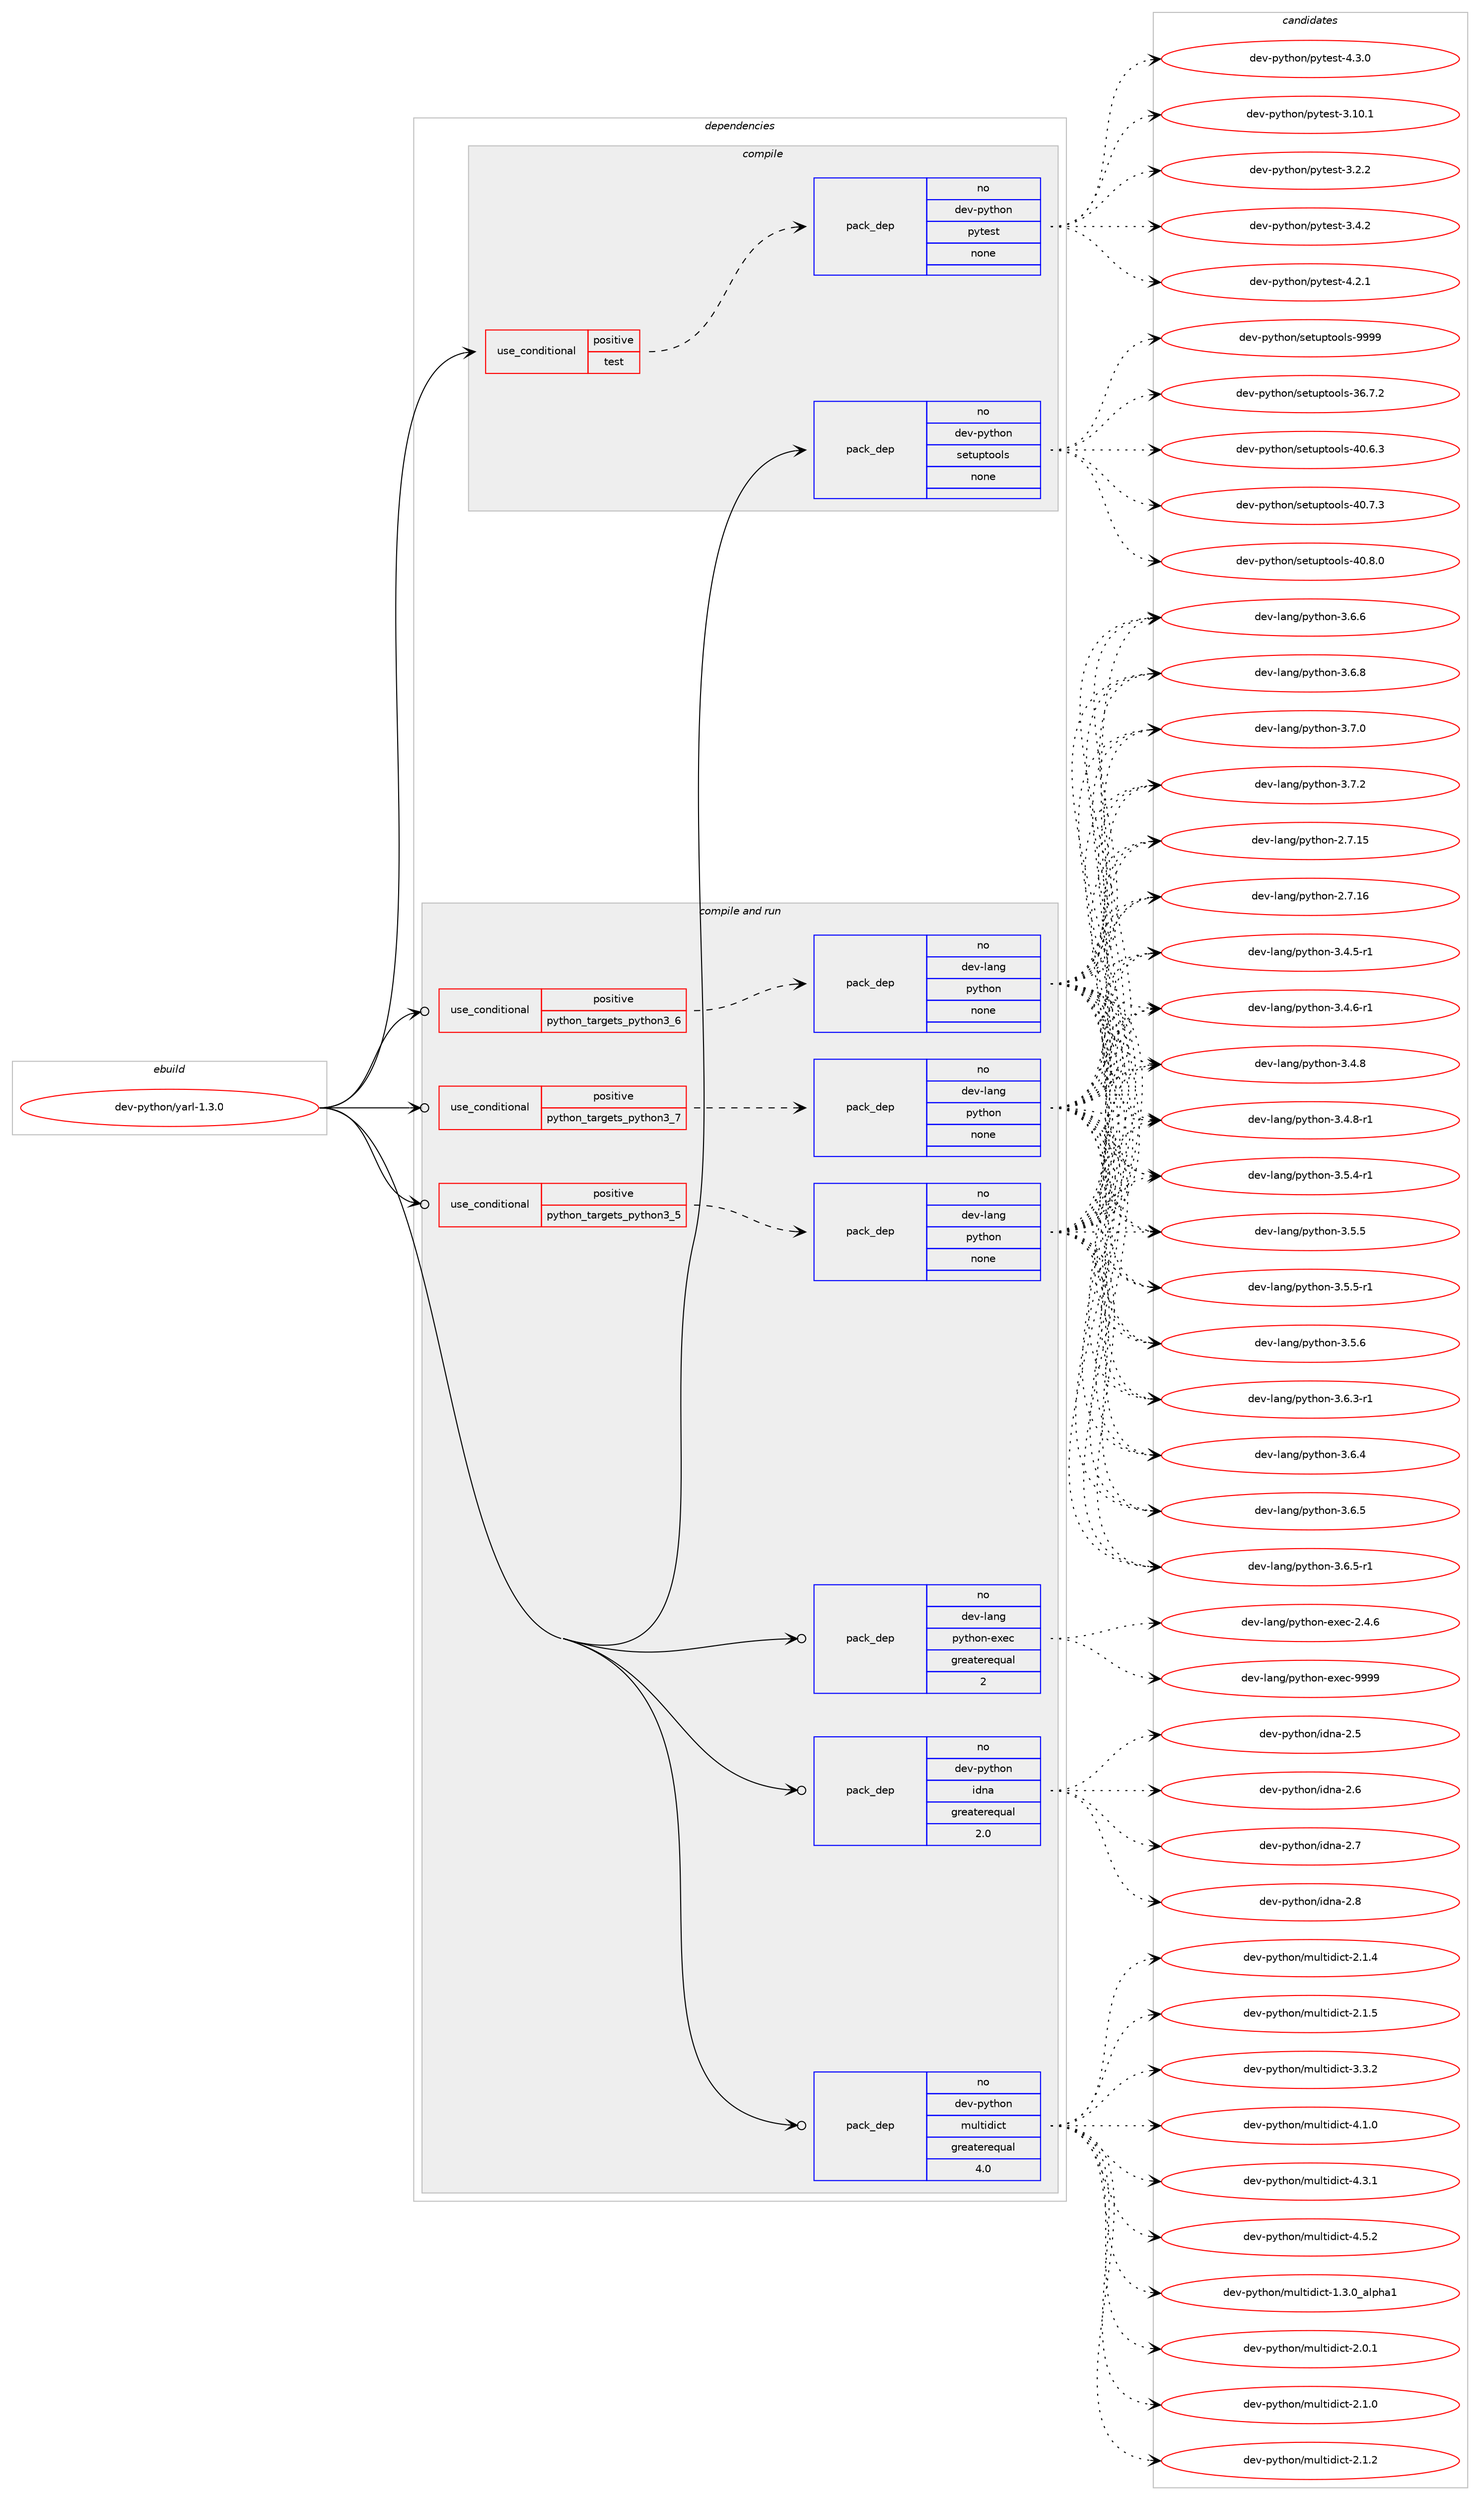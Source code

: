 digraph prolog {

# *************
# Graph options
# *************

newrank=true;
concentrate=true;
compound=true;
graph [rankdir=LR,fontname=Helvetica,fontsize=10,ranksep=1.5];#, ranksep=2.5, nodesep=0.2];
edge  [arrowhead=vee];
node  [fontname=Helvetica,fontsize=10];

# **********
# The ebuild
# **********

subgraph cluster_leftcol {
color=gray;
rank=same;
label=<<i>ebuild</i>>;
id [label="dev-python/yarl-1.3.0", color=red, width=4, href="../dev-python/yarl-1.3.0.svg"];
}

# ****************
# The dependencies
# ****************

subgraph cluster_midcol {
color=gray;
label=<<i>dependencies</i>>;
subgraph cluster_compile {
fillcolor="#eeeeee";
style=filled;
label=<<i>compile</i>>;
subgraph cond387202 {
dependency1449016 [label=<<TABLE BORDER="0" CELLBORDER="1" CELLSPACING="0" CELLPADDING="4"><TR><TD ROWSPAN="3" CELLPADDING="10">use_conditional</TD></TR><TR><TD>positive</TD></TR><TR><TD>test</TD></TR></TABLE>>, shape=none, color=red];
subgraph pack1038443 {
dependency1449017 [label=<<TABLE BORDER="0" CELLBORDER="1" CELLSPACING="0" CELLPADDING="4" WIDTH="220"><TR><TD ROWSPAN="6" CELLPADDING="30">pack_dep</TD></TR><TR><TD WIDTH="110">no</TD></TR><TR><TD>dev-python</TD></TR><TR><TD>pytest</TD></TR><TR><TD>none</TD></TR><TR><TD></TD></TR></TABLE>>, shape=none, color=blue];
}
dependency1449016:e -> dependency1449017:w [weight=20,style="dashed",arrowhead="vee"];
}
id:e -> dependency1449016:w [weight=20,style="solid",arrowhead="vee"];
subgraph pack1038444 {
dependency1449018 [label=<<TABLE BORDER="0" CELLBORDER="1" CELLSPACING="0" CELLPADDING="4" WIDTH="220"><TR><TD ROWSPAN="6" CELLPADDING="30">pack_dep</TD></TR><TR><TD WIDTH="110">no</TD></TR><TR><TD>dev-python</TD></TR><TR><TD>setuptools</TD></TR><TR><TD>none</TD></TR><TR><TD></TD></TR></TABLE>>, shape=none, color=blue];
}
id:e -> dependency1449018:w [weight=20,style="solid",arrowhead="vee"];
}
subgraph cluster_compileandrun {
fillcolor="#eeeeee";
style=filled;
label=<<i>compile and run</i>>;
subgraph cond387203 {
dependency1449019 [label=<<TABLE BORDER="0" CELLBORDER="1" CELLSPACING="0" CELLPADDING="4"><TR><TD ROWSPAN="3" CELLPADDING="10">use_conditional</TD></TR><TR><TD>positive</TD></TR><TR><TD>python_targets_python3_5</TD></TR></TABLE>>, shape=none, color=red];
subgraph pack1038445 {
dependency1449020 [label=<<TABLE BORDER="0" CELLBORDER="1" CELLSPACING="0" CELLPADDING="4" WIDTH="220"><TR><TD ROWSPAN="6" CELLPADDING="30">pack_dep</TD></TR><TR><TD WIDTH="110">no</TD></TR><TR><TD>dev-lang</TD></TR><TR><TD>python</TD></TR><TR><TD>none</TD></TR><TR><TD></TD></TR></TABLE>>, shape=none, color=blue];
}
dependency1449019:e -> dependency1449020:w [weight=20,style="dashed",arrowhead="vee"];
}
id:e -> dependency1449019:w [weight=20,style="solid",arrowhead="odotvee"];
subgraph cond387204 {
dependency1449021 [label=<<TABLE BORDER="0" CELLBORDER="1" CELLSPACING="0" CELLPADDING="4"><TR><TD ROWSPAN="3" CELLPADDING="10">use_conditional</TD></TR><TR><TD>positive</TD></TR><TR><TD>python_targets_python3_6</TD></TR></TABLE>>, shape=none, color=red];
subgraph pack1038446 {
dependency1449022 [label=<<TABLE BORDER="0" CELLBORDER="1" CELLSPACING="0" CELLPADDING="4" WIDTH="220"><TR><TD ROWSPAN="6" CELLPADDING="30">pack_dep</TD></TR><TR><TD WIDTH="110">no</TD></TR><TR><TD>dev-lang</TD></TR><TR><TD>python</TD></TR><TR><TD>none</TD></TR><TR><TD></TD></TR></TABLE>>, shape=none, color=blue];
}
dependency1449021:e -> dependency1449022:w [weight=20,style="dashed",arrowhead="vee"];
}
id:e -> dependency1449021:w [weight=20,style="solid",arrowhead="odotvee"];
subgraph cond387205 {
dependency1449023 [label=<<TABLE BORDER="0" CELLBORDER="1" CELLSPACING="0" CELLPADDING="4"><TR><TD ROWSPAN="3" CELLPADDING="10">use_conditional</TD></TR><TR><TD>positive</TD></TR><TR><TD>python_targets_python3_7</TD></TR></TABLE>>, shape=none, color=red];
subgraph pack1038447 {
dependency1449024 [label=<<TABLE BORDER="0" CELLBORDER="1" CELLSPACING="0" CELLPADDING="4" WIDTH="220"><TR><TD ROWSPAN="6" CELLPADDING="30">pack_dep</TD></TR><TR><TD WIDTH="110">no</TD></TR><TR><TD>dev-lang</TD></TR><TR><TD>python</TD></TR><TR><TD>none</TD></TR><TR><TD></TD></TR></TABLE>>, shape=none, color=blue];
}
dependency1449023:e -> dependency1449024:w [weight=20,style="dashed",arrowhead="vee"];
}
id:e -> dependency1449023:w [weight=20,style="solid",arrowhead="odotvee"];
subgraph pack1038448 {
dependency1449025 [label=<<TABLE BORDER="0" CELLBORDER="1" CELLSPACING="0" CELLPADDING="4" WIDTH="220"><TR><TD ROWSPAN="6" CELLPADDING="30">pack_dep</TD></TR><TR><TD WIDTH="110">no</TD></TR><TR><TD>dev-lang</TD></TR><TR><TD>python-exec</TD></TR><TR><TD>greaterequal</TD></TR><TR><TD>2</TD></TR></TABLE>>, shape=none, color=blue];
}
id:e -> dependency1449025:w [weight=20,style="solid",arrowhead="odotvee"];
subgraph pack1038449 {
dependency1449026 [label=<<TABLE BORDER="0" CELLBORDER="1" CELLSPACING="0" CELLPADDING="4" WIDTH="220"><TR><TD ROWSPAN="6" CELLPADDING="30">pack_dep</TD></TR><TR><TD WIDTH="110">no</TD></TR><TR><TD>dev-python</TD></TR><TR><TD>idna</TD></TR><TR><TD>greaterequal</TD></TR><TR><TD>2.0</TD></TR></TABLE>>, shape=none, color=blue];
}
id:e -> dependency1449026:w [weight=20,style="solid",arrowhead="odotvee"];
subgraph pack1038450 {
dependency1449027 [label=<<TABLE BORDER="0" CELLBORDER="1" CELLSPACING="0" CELLPADDING="4" WIDTH="220"><TR><TD ROWSPAN="6" CELLPADDING="30">pack_dep</TD></TR><TR><TD WIDTH="110">no</TD></TR><TR><TD>dev-python</TD></TR><TR><TD>multidict</TD></TR><TR><TD>greaterequal</TD></TR><TR><TD>4.0</TD></TR></TABLE>>, shape=none, color=blue];
}
id:e -> dependency1449027:w [weight=20,style="solid",arrowhead="odotvee"];
}
subgraph cluster_run {
fillcolor="#eeeeee";
style=filled;
label=<<i>run</i>>;
}
}

# **************
# The candidates
# **************

subgraph cluster_choices {
rank=same;
color=gray;
label=<<i>candidates</i>>;

subgraph choice1038443 {
color=black;
nodesep=1;
choice100101118451121211161041111104711212111610111511645514649484649 [label="dev-python/pytest-3.10.1", color=red, width=4,href="../dev-python/pytest-3.10.1.svg"];
choice1001011184511212111610411111047112121116101115116455146504650 [label="dev-python/pytest-3.2.2", color=red, width=4,href="../dev-python/pytest-3.2.2.svg"];
choice1001011184511212111610411111047112121116101115116455146524650 [label="dev-python/pytest-3.4.2", color=red, width=4,href="../dev-python/pytest-3.4.2.svg"];
choice1001011184511212111610411111047112121116101115116455246504649 [label="dev-python/pytest-4.2.1", color=red, width=4,href="../dev-python/pytest-4.2.1.svg"];
choice1001011184511212111610411111047112121116101115116455246514648 [label="dev-python/pytest-4.3.0", color=red, width=4,href="../dev-python/pytest-4.3.0.svg"];
dependency1449017:e -> choice100101118451121211161041111104711212111610111511645514649484649:w [style=dotted,weight="100"];
dependency1449017:e -> choice1001011184511212111610411111047112121116101115116455146504650:w [style=dotted,weight="100"];
dependency1449017:e -> choice1001011184511212111610411111047112121116101115116455146524650:w [style=dotted,weight="100"];
dependency1449017:e -> choice1001011184511212111610411111047112121116101115116455246504649:w [style=dotted,weight="100"];
dependency1449017:e -> choice1001011184511212111610411111047112121116101115116455246514648:w [style=dotted,weight="100"];
}
subgraph choice1038444 {
color=black;
nodesep=1;
choice100101118451121211161041111104711510111611711211611111110811545515446554650 [label="dev-python/setuptools-36.7.2", color=red, width=4,href="../dev-python/setuptools-36.7.2.svg"];
choice100101118451121211161041111104711510111611711211611111110811545524846544651 [label="dev-python/setuptools-40.6.3", color=red, width=4,href="../dev-python/setuptools-40.6.3.svg"];
choice100101118451121211161041111104711510111611711211611111110811545524846554651 [label="dev-python/setuptools-40.7.3", color=red, width=4,href="../dev-python/setuptools-40.7.3.svg"];
choice100101118451121211161041111104711510111611711211611111110811545524846564648 [label="dev-python/setuptools-40.8.0", color=red, width=4,href="../dev-python/setuptools-40.8.0.svg"];
choice10010111845112121116104111110471151011161171121161111111081154557575757 [label="dev-python/setuptools-9999", color=red, width=4,href="../dev-python/setuptools-9999.svg"];
dependency1449018:e -> choice100101118451121211161041111104711510111611711211611111110811545515446554650:w [style=dotted,weight="100"];
dependency1449018:e -> choice100101118451121211161041111104711510111611711211611111110811545524846544651:w [style=dotted,weight="100"];
dependency1449018:e -> choice100101118451121211161041111104711510111611711211611111110811545524846554651:w [style=dotted,weight="100"];
dependency1449018:e -> choice100101118451121211161041111104711510111611711211611111110811545524846564648:w [style=dotted,weight="100"];
dependency1449018:e -> choice10010111845112121116104111110471151011161171121161111111081154557575757:w [style=dotted,weight="100"];
}
subgraph choice1038445 {
color=black;
nodesep=1;
choice10010111845108971101034711212111610411111045504655464953 [label="dev-lang/python-2.7.15", color=red, width=4,href="../dev-lang/python-2.7.15.svg"];
choice10010111845108971101034711212111610411111045504655464954 [label="dev-lang/python-2.7.16", color=red, width=4,href="../dev-lang/python-2.7.16.svg"];
choice1001011184510897110103471121211161041111104551465246534511449 [label="dev-lang/python-3.4.5-r1", color=red, width=4,href="../dev-lang/python-3.4.5-r1.svg"];
choice1001011184510897110103471121211161041111104551465246544511449 [label="dev-lang/python-3.4.6-r1", color=red, width=4,href="../dev-lang/python-3.4.6-r1.svg"];
choice100101118451089711010347112121116104111110455146524656 [label="dev-lang/python-3.4.8", color=red, width=4,href="../dev-lang/python-3.4.8.svg"];
choice1001011184510897110103471121211161041111104551465246564511449 [label="dev-lang/python-3.4.8-r1", color=red, width=4,href="../dev-lang/python-3.4.8-r1.svg"];
choice1001011184510897110103471121211161041111104551465346524511449 [label="dev-lang/python-3.5.4-r1", color=red, width=4,href="../dev-lang/python-3.5.4-r1.svg"];
choice100101118451089711010347112121116104111110455146534653 [label="dev-lang/python-3.5.5", color=red, width=4,href="../dev-lang/python-3.5.5.svg"];
choice1001011184510897110103471121211161041111104551465346534511449 [label="dev-lang/python-3.5.5-r1", color=red, width=4,href="../dev-lang/python-3.5.5-r1.svg"];
choice100101118451089711010347112121116104111110455146534654 [label="dev-lang/python-3.5.6", color=red, width=4,href="../dev-lang/python-3.5.6.svg"];
choice1001011184510897110103471121211161041111104551465446514511449 [label="dev-lang/python-3.6.3-r1", color=red, width=4,href="../dev-lang/python-3.6.3-r1.svg"];
choice100101118451089711010347112121116104111110455146544652 [label="dev-lang/python-3.6.4", color=red, width=4,href="../dev-lang/python-3.6.4.svg"];
choice100101118451089711010347112121116104111110455146544653 [label="dev-lang/python-3.6.5", color=red, width=4,href="../dev-lang/python-3.6.5.svg"];
choice1001011184510897110103471121211161041111104551465446534511449 [label="dev-lang/python-3.6.5-r1", color=red, width=4,href="../dev-lang/python-3.6.5-r1.svg"];
choice100101118451089711010347112121116104111110455146544654 [label="dev-lang/python-3.6.6", color=red, width=4,href="../dev-lang/python-3.6.6.svg"];
choice100101118451089711010347112121116104111110455146544656 [label="dev-lang/python-3.6.8", color=red, width=4,href="../dev-lang/python-3.6.8.svg"];
choice100101118451089711010347112121116104111110455146554648 [label="dev-lang/python-3.7.0", color=red, width=4,href="../dev-lang/python-3.7.0.svg"];
choice100101118451089711010347112121116104111110455146554650 [label="dev-lang/python-3.7.2", color=red, width=4,href="../dev-lang/python-3.7.2.svg"];
dependency1449020:e -> choice10010111845108971101034711212111610411111045504655464953:w [style=dotted,weight="100"];
dependency1449020:e -> choice10010111845108971101034711212111610411111045504655464954:w [style=dotted,weight="100"];
dependency1449020:e -> choice1001011184510897110103471121211161041111104551465246534511449:w [style=dotted,weight="100"];
dependency1449020:e -> choice1001011184510897110103471121211161041111104551465246544511449:w [style=dotted,weight="100"];
dependency1449020:e -> choice100101118451089711010347112121116104111110455146524656:w [style=dotted,weight="100"];
dependency1449020:e -> choice1001011184510897110103471121211161041111104551465246564511449:w [style=dotted,weight="100"];
dependency1449020:e -> choice1001011184510897110103471121211161041111104551465346524511449:w [style=dotted,weight="100"];
dependency1449020:e -> choice100101118451089711010347112121116104111110455146534653:w [style=dotted,weight="100"];
dependency1449020:e -> choice1001011184510897110103471121211161041111104551465346534511449:w [style=dotted,weight="100"];
dependency1449020:e -> choice100101118451089711010347112121116104111110455146534654:w [style=dotted,weight="100"];
dependency1449020:e -> choice1001011184510897110103471121211161041111104551465446514511449:w [style=dotted,weight="100"];
dependency1449020:e -> choice100101118451089711010347112121116104111110455146544652:w [style=dotted,weight="100"];
dependency1449020:e -> choice100101118451089711010347112121116104111110455146544653:w [style=dotted,weight="100"];
dependency1449020:e -> choice1001011184510897110103471121211161041111104551465446534511449:w [style=dotted,weight="100"];
dependency1449020:e -> choice100101118451089711010347112121116104111110455146544654:w [style=dotted,weight="100"];
dependency1449020:e -> choice100101118451089711010347112121116104111110455146544656:w [style=dotted,weight="100"];
dependency1449020:e -> choice100101118451089711010347112121116104111110455146554648:w [style=dotted,weight="100"];
dependency1449020:e -> choice100101118451089711010347112121116104111110455146554650:w [style=dotted,weight="100"];
}
subgraph choice1038446 {
color=black;
nodesep=1;
choice10010111845108971101034711212111610411111045504655464953 [label="dev-lang/python-2.7.15", color=red, width=4,href="../dev-lang/python-2.7.15.svg"];
choice10010111845108971101034711212111610411111045504655464954 [label="dev-lang/python-2.7.16", color=red, width=4,href="../dev-lang/python-2.7.16.svg"];
choice1001011184510897110103471121211161041111104551465246534511449 [label="dev-lang/python-3.4.5-r1", color=red, width=4,href="../dev-lang/python-3.4.5-r1.svg"];
choice1001011184510897110103471121211161041111104551465246544511449 [label="dev-lang/python-3.4.6-r1", color=red, width=4,href="../dev-lang/python-3.4.6-r1.svg"];
choice100101118451089711010347112121116104111110455146524656 [label="dev-lang/python-3.4.8", color=red, width=4,href="../dev-lang/python-3.4.8.svg"];
choice1001011184510897110103471121211161041111104551465246564511449 [label="dev-lang/python-3.4.8-r1", color=red, width=4,href="../dev-lang/python-3.4.8-r1.svg"];
choice1001011184510897110103471121211161041111104551465346524511449 [label="dev-lang/python-3.5.4-r1", color=red, width=4,href="../dev-lang/python-3.5.4-r1.svg"];
choice100101118451089711010347112121116104111110455146534653 [label="dev-lang/python-3.5.5", color=red, width=4,href="../dev-lang/python-3.5.5.svg"];
choice1001011184510897110103471121211161041111104551465346534511449 [label="dev-lang/python-3.5.5-r1", color=red, width=4,href="../dev-lang/python-3.5.5-r1.svg"];
choice100101118451089711010347112121116104111110455146534654 [label="dev-lang/python-3.5.6", color=red, width=4,href="../dev-lang/python-3.5.6.svg"];
choice1001011184510897110103471121211161041111104551465446514511449 [label="dev-lang/python-3.6.3-r1", color=red, width=4,href="../dev-lang/python-3.6.3-r1.svg"];
choice100101118451089711010347112121116104111110455146544652 [label="dev-lang/python-3.6.4", color=red, width=4,href="../dev-lang/python-3.6.4.svg"];
choice100101118451089711010347112121116104111110455146544653 [label="dev-lang/python-3.6.5", color=red, width=4,href="../dev-lang/python-3.6.5.svg"];
choice1001011184510897110103471121211161041111104551465446534511449 [label="dev-lang/python-3.6.5-r1", color=red, width=4,href="../dev-lang/python-3.6.5-r1.svg"];
choice100101118451089711010347112121116104111110455146544654 [label="dev-lang/python-3.6.6", color=red, width=4,href="../dev-lang/python-3.6.6.svg"];
choice100101118451089711010347112121116104111110455146544656 [label="dev-lang/python-3.6.8", color=red, width=4,href="../dev-lang/python-3.6.8.svg"];
choice100101118451089711010347112121116104111110455146554648 [label="dev-lang/python-3.7.0", color=red, width=4,href="../dev-lang/python-3.7.0.svg"];
choice100101118451089711010347112121116104111110455146554650 [label="dev-lang/python-3.7.2", color=red, width=4,href="../dev-lang/python-3.7.2.svg"];
dependency1449022:e -> choice10010111845108971101034711212111610411111045504655464953:w [style=dotted,weight="100"];
dependency1449022:e -> choice10010111845108971101034711212111610411111045504655464954:w [style=dotted,weight="100"];
dependency1449022:e -> choice1001011184510897110103471121211161041111104551465246534511449:w [style=dotted,weight="100"];
dependency1449022:e -> choice1001011184510897110103471121211161041111104551465246544511449:w [style=dotted,weight="100"];
dependency1449022:e -> choice100101118451089711010347112121116104111110455146524656:w [style=dotted,weight="100"];
dependency1449022:e -> choice1001011184510897110103471121211161041111104551465246564511449:w [style=dotted,weight="100"];
dependency1449022:e -> choice1001011184510897110103471121211161041111104551465346524511449:w [style=dotted,weight="100"];
dependency1449022:e -> choice100101118451089711010347112121116104111110455146534653:w [style=dotted,weight="100"];
dependency1449022:e -> choice1001011184510897110103471121211161041111104551465346534511449:w [style=dotted,weight="100"];
dependency1449022:e -> choice100101118451089711010347112121116104111110455146534654:w [style=dotted,weight="100"];
dependency1449022:e -> choice1001011184510897110103471121211161041111104551465446514511449:w [style=dotted,weight="100"];
dependency1449022:e -> choice100101118451089711010347112121116104111110455146544652:w [style=dotted,weight="100"];
dependency1449022:e -> choice100101118451089711010347112121116104111110455146544653:w [style=dotted,weight="100"];
dependency1449022:e -> choice1001011184510897110103471121211161041111104551465446534511449:w [style=dotted,weight="100"];
dependency1449022:e -> choice100101118451089711010347112121116104111110455146544654:w [style=dotted,weight="100"];
dependency1449022:e -> choice100101118451089711010347112121116104111110455146544656:w [style=dotted,weight="100"];
dependency1449022:e -> choice100101118451089711010347112121116104111110455146554648:w [style=dotted,weight="100"];
dependency1449022:e -> choice100101118451089711010347112121116104111110455146554650:w [style=dotted,weight="100"];
}
subgraph choice1038447 {
color=black;
nodesep=1;
choice10010111845108971101034711212111610411111045504655464953 [label="dev-lang/python-2.7.15", color=red, width=4,href="../dev-lang/python-2.7.15.svg"];
choice10010111845108971101034711212111610411111045504655464954 [label="dev-lang/python-2.7.16", color=red, width=4,href="../dev-lang/python-2.7.16.svg"];
choice1001011184510897110103471121211161041111104551465246534511449 [label="dev-lang/python-3.4.5-r1", color=red, width=4,href="../dev-lang/python-3.4.5-r1.svg"];
choice1001011184510897110103471121211161041111104551465246544511449 [label="dev-lang/python-3.4.6-r1", color=red, width=4,href="../dev-lang/python-3.4.6-r1.svg"];
choice100101118451089711010347112121116104111110455146524656 [label="dev-lang/python-3.4.8", color=red, width=4,href="../dev-lang/python-3.4.8.svg"];
choice1001011184510897110103471121211161041111104551465246564511449 [label="dev-lang/python-3.4.8-r1", color=red, width=4,href="../dev-lang/python-3.4.8-r1.svg"];
choice1001011184510897110103471121211161041111104551465346524511449 [label="dev-lang/python-3.5.4-r1", color=red, width=4,href="../dev-lang/python-3.5.4-r1.svg"];
choice100101118451089711010347112121116104111110455146534653 [label="dev-lang/python-3.5.5", color=red, width=4,href="../dev-lang/python-3.5.5.svg"];
choice1001011184510897110103471121211161041111104551465346534511449 [label="dev-lang/python-3.5.5-r1", color=red, width=4,href="../dev-lang/python-3.5.5-r1.svg"];
choice100101118451089711010347112121116104111110455146534654 [label="dev-lang/python-3.5.6", color=red, width=4,href="../dev-lang/python-3.5.6.svg"];
choice1001011184510897110103471121211161041111104551465446514511449 [label="dev-lang/python-3.6.3-r1", color=red, width=4,href="../dev-lang/python-3.6.3-r1.svg"];
choice100101118451089711010347112121116104111110455146544652 [label="dev-lang/python-3.6.4", color=red, width=4,href="../dev-lang/python-3.6.4.svg"];
choice100101118451089711010347112121116104111110455146544653 [label="dev-lang/python-3.6.5", color=red, width=4,href="../dev-lang/python-3.6.5.svg"];
choice1001011184510897110103471121211161041111104551465446534511449 [label="dev-lang/python-3.6.5-r1", color=red, width=4,href="../dev-lang/python-3.6.5-r1.svg"];
choice100101118451089711010347112121116104111110455146544654 [label="dev-lang/python-3.6.6", color=red, width=4,href="../dev-lang/python-3.6.6.svg"];
choice100101118451089711010347112121116104111110455146544656 [label="dev-lang/python-3.6.8", color=red, width=4,href="../dev-lang/python-3.6.8.svg"];
choice100101118451089711010347112121116104111110455146554648 [label="dev-lang/python-3.7.0", color=red, width=4,href="../dev-lang/python-3.7.0.svg"];
choice100101118451089711010347112121116104111110455146554650 [label="dev-lang/python-3.7.2", color=red, width=4,href="../dev-lang/python-3.7.2.svg"];
dependency1449024:e -> choice10010111845108971101034711212111610411111045504655464953:w [style=dotted,weight="100"];
dependency1449024:e -> choice10010111845108971101034711212111610411111045504655464954:w [style=dotted,weight="100"];
dependency1449024:e -> choice1001011184510897110103471121211161041111104551465246534511449:w [style=dotted,weight="100"];
dependency1449024:e -> choice1001011184510897110103471121211161041111104551465246544511449:w [style=dotted,weight="100"];
dependency1449024:e -> choice100101118451089711010347112121116104111110455146524656:w [style=dotted,weight="100"];
dependency1449024:e -> choice1001011184510897110103471121211161041111104551465246564511449:w [style=dotted,weight="100"];
dependency1449024:e -> choice1001011184510897110103471121211161041111104551465346524511449:w [style=dotted,weight="100"];
dependency1449024:e -> choice100101118451089711010347112121116104111110455146534653:w [style=dotted,weight="100"];
dependency1449024:e -> choice1001011184510897110103471121211161041111104551465346534511449:w [style=dotted,weight="100"];
dependency1449024:e -> choice100101118451089711010347112121116104111110455146534654:w [style=dotted,weight="100"];
dependency1449024:e -> choice1001011184510897110103471121211161041111104551465446514511449:w [style=dotted,weight="100"];
dependency1449024:e -> choice100101118451089711010347112121116104111110455146544652:w [style=dotted,weight="100"];
dependency1449024:e -> choice100101118451089711010347112121116104111110455146544653:w [style=dotted,weight="100"];
dependency1449024:e -> choice1001011184510897110103471121211161041111104551465446534511449:w [style=dotted,weight="100"];
dependency1449024:e -> choice100101118451089711010347112121116104111110455146544654:w [style=dotted,weight="100"];
dependency1449024:e -> choice100101118451089711010347112121116104111110455146544656:w [style=dotted,weight="100"];
dependency1449024:e -> choice100101118451089711010347112121116104111110455146554648:w [style=dotted,weight="100"];
dependency1449024:e -> choice100101118451089711010347112121116104111110455146554650:w [style=dotted,weight="100"];
}
subgraph choice1038448 {
color=black;
nodesep=1;
choice1001011184510897110103471121211161041111104510112010199455046524654 [label="dev-lang/python-exec-2.4.6", color=red, width=4,href="../dev-lang/python-exec-2.4.6.svg"];
choice10010111845108971101034711212111610411111045101120101994557575757 [label="dev-lang/python-exec-9999", color=red, width=4,href="../dev-lang/python-exec-9999.svg"];
dependency1449025:e -> choice1001011184510897110103471121211161041111104510112010199455046524654:w [style=dotted,weight="100"];
dependency1449025:e -> choice10010111845108971101034711212111610411111045101120101994557575757:w [style=dotted,weight="100"];
}
subgraph choice1038449 {
color=black;
nodesep=1;
choice10010111845112121116104111110471051001109745504653 [label="dev-python/idna-2.5", color=red, width=4,href="../dev-python/idna-2.5.svg"];
choice10010111845112121116104111110471051001109745504654 [label="dev-python/idna-2.6", color=red, width=4,href="../dev-python/idna-2.6.svg"];
choice10010111845112121116104111110471051001109745504655 [label="dev-python/idna-2.7", color=red, width=4,href="../dev-python/idna-2.7.svg"];
choice10010111845112121116104111110471051001109745504656 [label="dev-python/idna-2.8", color=red, width=4,href="../dev-python/idna-2.8.svg"];
dependency1449026:e -> choice10010111845112121116104111110471051001109745504653:w [style=dotted,weight="100"];
dependency1449026:e -> choice10010111845112121116104111110471051001109745504654:w [style=dotted,weight="100"];
dependency1449026:e -> choice10010111845112121116104111110471051001109745504655:w [style=dotted,weight="100"];
dependency1449026:e -> choice10010111845112121116104111110471051001109745504656:w [style=dotted,weight="100"];
}
subgraph choice1038450 {
color=black;
nodesep=1;
choice10010111845112121116104111110471091171081161051001059911645494651464895971081121049749 [label="dev-python/multidict-1.3.0_alpha1", color=red, width=4,href="../dev-python/multidict-1.3.0_alpha1.svg"];
choice100101118451121211161041111104710911710811610510010599116455046484649 [label="dev-python/multidict-2.0.1", color=red, width=4,href="../dev-python/multidict-2.0.1.svg"];
choice100101118451121211161041111104710911710811610510010599116455046494648 [label="dev-python/multidict-2.1.0", color=red, width=4,href="../dev-python/multidict-2.1.0.svg"];
choice100101118451121211161041111104710911710811610510010599116455046494650 [label="dev-python/multidict-2.1.2", color=red, width=4,href="../dev-python/multidict-2.1.2.svg"];
choice100101118451121211161041111104710911710811610510010599116455046494652 [label="dev-python/multidict-2.1.4", color=red, width=4,href="../dev-python/multidict-2.1.4.svg"];
choice100101118451121211161041111104710911710811610510010599116455046494653 [label="dev-python/multidict-2.1.5", color=red, width=4,href="../dev-python/multidict-2.1.5.svg"];
choice100101118451121211161041111104710911710811610510010599116455146514650 [label="dev-python/multidict-3.3.2", color=red, width=4,href="../dev-python/multidict-3.3.2.svg"];
choice100101118451121211161041111104710911710811610510010599116455246494648 [label="dev-python/multidict-4.1.0", color=red, width=4,href="../dev-python/multidict-4.1.0.svg"];
choice100101118451121211161041111104710911710811610510010599116455246514649 [label="dev-python/multidict-4.3.1", color=red, width=4,href="../dev-python/multidict-4.3.1.svg"];
choice100101118451121211161041111104710911710811610510010599116455246534650 [label="dev-python/multidict-4.5.2", color=red, width=4,href="../dev-python/multidict-4.5.2.svg"];
dependency1449027:e -> choice10010111845112121116104111110471091171081161051001059911645494651464895971081121049749:w [style=dotted,weight="100"];
dependency1449027:e -> choice100101118451121211161041111104710911710811610510010599116455046484649:w [style=dotted,weight="100"];
dependency1449027:e -> choice100101118451121211161041111104710911710811610510010599116455046494648:w [style=dotted,weight="100"];
dependency1449027:e -> choice100101118451121211161041111104710911710811610510010599116455046494650:w [style=dotted,weight="100"];
dependency1449027:e -> choice100101118451121211161041111104710911710811610510010599116455046494652:w [style=dotted,weight="100"];
dependency1449027:e -> choice100101118451121211161041111104710911710811610510010599116455046494653:w [style=dotted,weight="100"];
dependency1449027:e -> choice100101118451121211161041111104710911710811610510010599116455146514650:w [style=dotted,weight="100"];
dependency1449027:e -> choice100101118451121211161041111104710911710811610510010599116455246494648:w [style=dotted,weight="100"];
dependency1449027:e -> choice100101118451121211161041111104710911710811610510010599116455246514649:w [style=dotted,weight="100"];
dependency1449027:e -> choice100101118451121211161041111104710911710811610510010599116455246534650:w [style=dotted,weight="100"];
}
}

}
